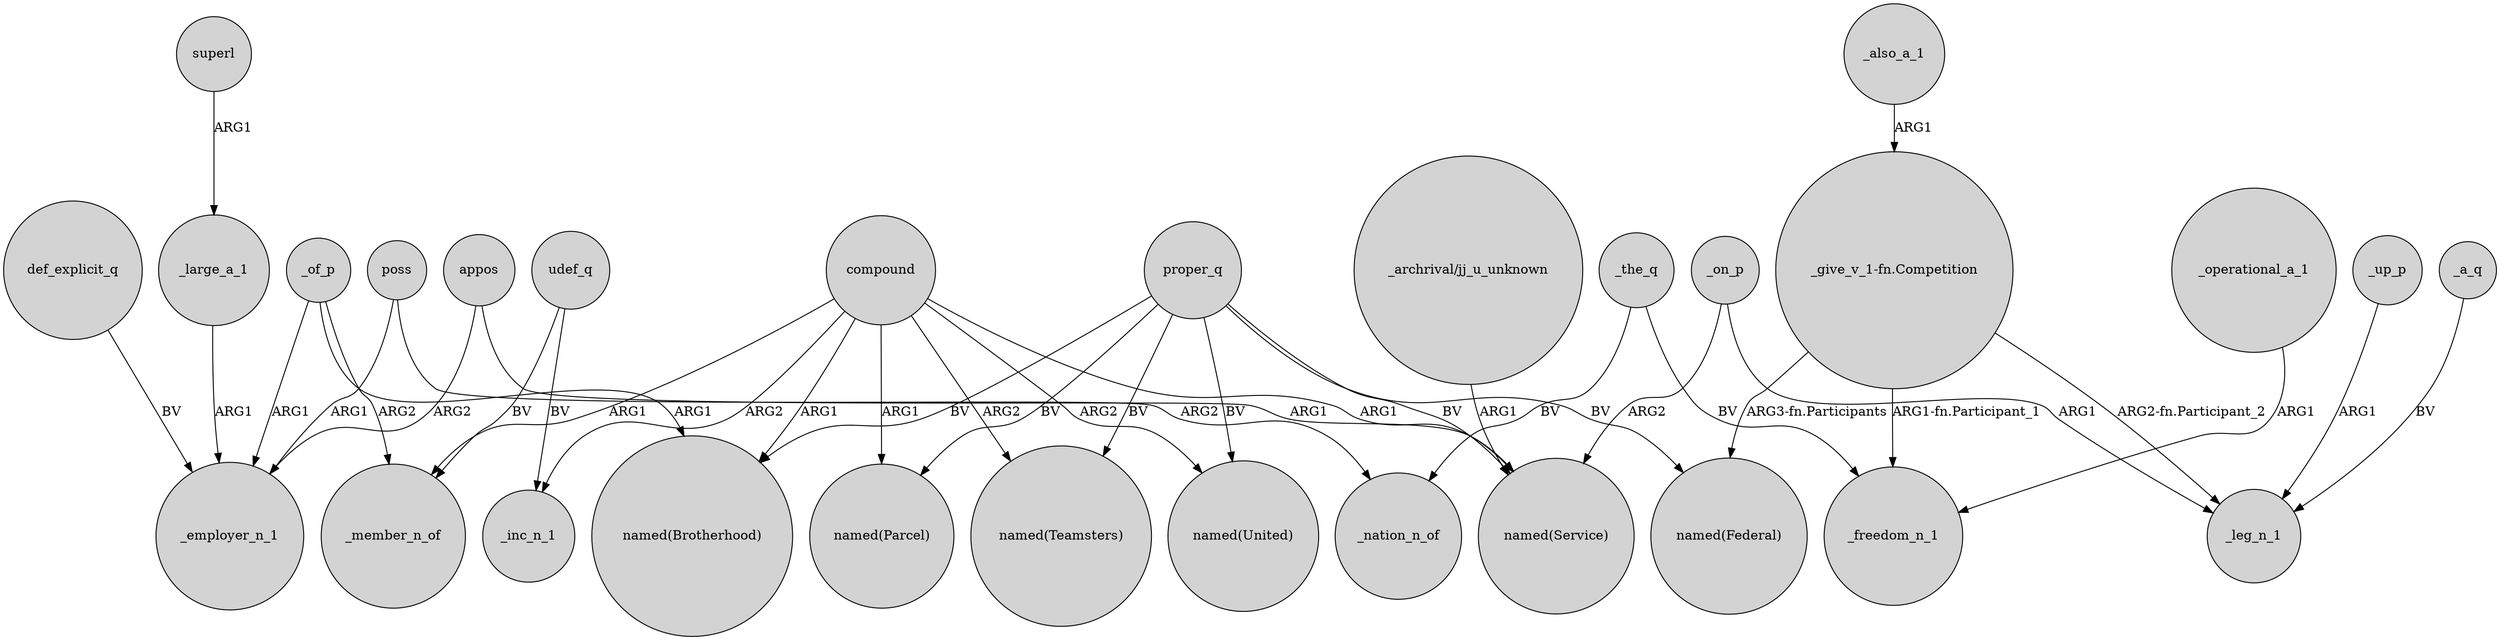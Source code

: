 digraph {
	node [shape=circle style=filled]
	appos -> "named(Service)" [label=ARG1]
	compound -> "named(Brotherhood)" [label=ARG1]
	_of_p -> _employer_n_1 [label=ARG1]
	udef_q -> _member_n_of [label=BV]
	"_give_v_1-fn.Competition" -> _leg_n_1 [label="ARG2-fn.Participant_2"]
	compound -> "named(United)" [label=ARG2]
	_of_p -> "named(Brotherhood)" [label=ARG1]
	_the_q -> _nation_n_of [label=BV]
	compound -> "named(Parcel)" [label=ARG1]
	proper_q -> "named(Federal)" [label=BV]
	proper_q -> "named(Service)" [label=BV]
	_of_p -> _member_n_of [label=ARG2]
	proper_q -> "named(Brotherhood)" [label=BV]
	compound -> "named(Teamsters)" [label=ARG2]
	udef_q -> _inc_n_1 [label=BV]
	_operational_a_1 -> _freedom_n_1 [label=ARG1]
	_large_a_1 -> _employer_n_1 [label=ARG1]
	compound -> "named(Service)" [label=ARG1]
	compound -> _inc_n_1 [label=ARG2]
	proper_q -> "named(Teamsters)" [label=BV]
	"_archrival/jj_u_unknown" -> "named(Service)" [label=ARG1]
	poss -> _nation_n_of [label=ARG2]
	"_give_v_1-fn.Competition" -> _freedom_n_1 [label="ARG1-fn.Participant_1"]
	compound -> _member_n_of [label=ARG1]
	_the_q -> _freedom_n_1 [label=BV]
	proper_q -> "named(United)" [label=BV]
	proper_q -> "named(Parcel)" [label=BV]
	_also_a_1 -> "_give_v_1-fn.Competition" [label=ARG1]
	_up_p -> _leg_n_1 [label=ARG1]
	_a_q -> _leg_n_1 [label=BV]
	appos -> _employer_n_1 [label=ARG2]
	_on_p -> "named(Service)" [label=ARG2]
	"_give_v_1-fn.Competition" -> "named(Federal)" [label="ARG3-fn.Participants"]
	def_explicit_q -> _employer_n_1 [label=BV]
	poss -> _employer_n_1 [label=ARG1]
	superl -> _large_a_1 [label=ARG1]
	_on_p -> _leg_n_1 [label=ARG1]
}
